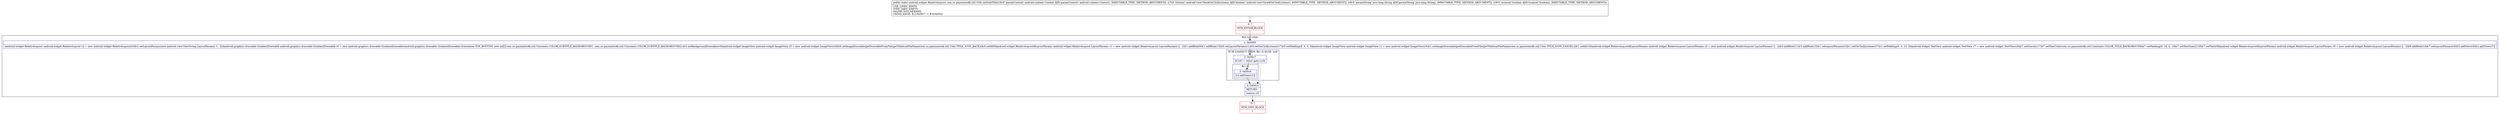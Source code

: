 digraph "CFG forcom.uc.paymentsdk.util.Utils.initSubTitle(Landroid\/content\/Context;Landroid\/view\/View$OnClickListener;Ljava\/lang\/String;Z)Landroid\/widget\/RelativeLayout;" {
subgraph cluster_Region_1602797041 {
label = "R(3:1|(1:3)|4)";
node [shape=record,color=blue];
Node_1 [shape=record,label="{1\:\ 0x0000|landroid.widget.RelativeLayout android.widget.RelativeLayout r2 = new android.widget.RelativeLayout(r6)lr2.setLayoutParams(new android.view.ViewGroup.LayoutParams(\-1, \-2))landroid.graphics.drawable.GradientDrawable android.graphics.drawable.GradientDrawable r0 = new android.graphics.drawable.GradientDrawable(android.graphics.drawable.GradientDrawable.Orientation.TOP_BOTTOM, new int[]\{com.uc.paymentsdk.util.Constants.COLOR_SUBTITLE_BACKGROUND1, com.uc.paymentsdk.util.Constants.COLOR_SUBTITLE_BACKGROUND2\})lr2.setBackgroundDrawable(r0)landroid.widget.ImageView android.widget.ImageView r0 = new android.widget.ImageView(r6)lr0.setImageDrawable(getDrawableFromFile(getTitleIconFileName(com.uc.paymentsdk.util.Utils.TITLE_ICON_BACK)))lr0.setId(9)landroid.widget.RelativeLayout$LayoutParams android.widget.RelativeLayout.LayoutParams r1 = new android.widget.RelativeLayout.LayoutParams(\-2, \-2)lr1.addRule(9)lr1.addRule(15)lr0.setLayoutParams(r1)lr0.setOnClickListener(r7)lr0.setPadding(8, 0, 0, 0)landroid.widget.ImageView android.widget.ImageView r1 = new android.widget.ImageView(r6)lr1.setImageDrawable(getDrawableFromFile(getTitleIconFileName(com.uc.paymentsdk.util.Utils.TITLE_ICON_CANCEL)))lr1.setId(10)landroid.widget.RelativeLayout$LayoutParams android.widget.RelativeLayout.LayoutParams r3 = new android.widget.RelativeLayout.LayoutParams(\-2, \-2)lr3.addRule(11)lr3.addRule(15)lr1.setLayoutParams(r3)lr1.setOnClickListener(r7)lr1.setPadding(0, 0, 10, 0)landroid.widget.TextView android.widget.TextView r7 = new android.widget.TextView(r6)lr7.setGravity(17)lr7.setTextColor(com.uc.paymentsdk.util.Constants.COLOR_TITLE_BACKGROUND)lr7.setPadding(0, 10, 0, 10)lr7.setTextSize(23.0f)lr7.setText(r8)landroid.widget.RelativeLayout$LayoutParams android.widget.RelativeLayout.LayoutParams r6 = new android.widget.RelativeLayout.LayoutParams(\-2, \-2)lr6.addRule(14)lr7.setLayoutParams(r6)lr2.addView(r0)lr2.addView(r7)l}"];
subgraph cluster_IfRegion_1781294870 {
label = "IF [B:2:0x00c7] THEN: R(1:3) ELSE: null";
node [shape=record,color=blue];
Node_2 [shape=record,label="{2\:\ 0x00c7|lif (r9 != false) goto L10l}"];
subgraph cluster_Region_1846318252 {
label = "R(1:3)";
node [shape=record,color=blue];
Node_3 [shape=record,label="{3\:\ 0x00c9|lr2.addView(r1)l}"];
}
}
Node_4 [shape=record,label="{4\:\ 0x00cc|RETURN\l|lreturn r2l}"];
}
Node_0 [shape=record,color=red,label="{0\:\ ?|MTH_ENTER_BLOCK\l|l}"];
Node_5 [shape=record,color=red,label="{5\:\ ?|MTH_EXIT_BLOCK\l|l}"];
MethodNode[shape=record,label="{public static android.widget.RelativeLayout com.uc.paymentsdk.util.Utils.initSubTitle((r6v0 'paramContext' android.content.Context A[D('paramContext' android.content.Context), IMMUTABLE_TYPE, METHOD_ARGUMENT]), (r7v0 'listener' android.view.View$OnClickListener A[D('listener' android.view.View$OnClickListener), IMMUTABLE_TYPE, METHOD_ARGUMENT]), (r8v0 'paramString' java.lang.String A[D('paramString' java.lang.String), IMMUTABLE_TYPE, METHOD_ARGUMENT]), (r9v0 'iscancel' boolean A[D('iscancel' boolean), IMMUTABLE_TYPE, METHOD_ARGUMENT]))  | USE_LINES_HINTS\lTYPE_VARS: EMPTY\lINLINE_NOT_NEEDED\lCROSS_EDGE: B:2:0x00c7 \-\> B:4:0x00cc\l}"];
MethodNode -> Node_0;
Node_1 -> Node_2;
Node_2 -> Node_3;
Node_2 -> Node_4[style=dashed];
Node_3 -> Node_4;
Node_4 -> Node_5;
Node_0 -> Node_1;
}


